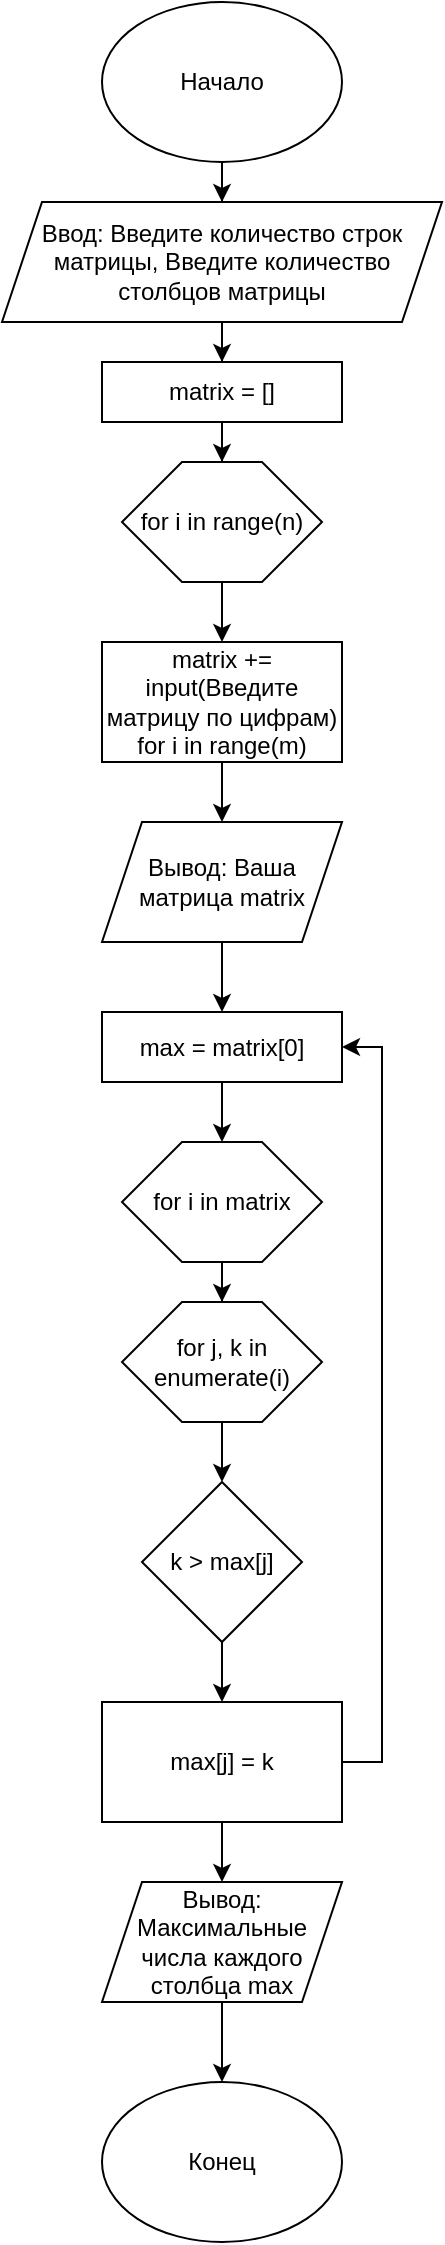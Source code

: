 <mxfile version="16.1.2" type="github">
  <diagram id="yjNZkYeU8WrBXPVQj4b4" name="Page-1">
    <mxGraphModel dx="782" dy="418" grid="1" gridSize="10" guides="1" tooltips="1" connect="1" arrows="1" fold="1" page="1" pageScale="1" pageWidth="827" pageHeight="1169" math="0" shadow="0">
      <root>
        <mxCell id="0" />
        <mxCell id="1" parent="0" />
        <mxCell id="InyR8bU4i2bVKwual0nm-14" style="edgeStyle=orthogonalEdgeStyle;rounded=0;orthogonalLoop=1;jettySize=auto;html=1;entryX=0.5;entryY=0;entryDx=0;entryDy=0;" edge="1" parent="1" source="InyR8bU4i2bVKwual0nm-1" target="InyR8bU4i2bVKwual0nm-2">
          <mxGeometry relative="1" as="geometry" />
        </mxCell>
        <mxCell id="InyR8bU4i2bVKwual0nm-1" value="Начало" style="ellipse;whiteSpace=wrap;html=1;" vertex="1" parent="1">
          <mxGeometry x="340" y="20" width="120" height="80" as="geometry" />
        </mxCell>
        <mxCell id="InyR8bU4i2bVKwual0nm-15" style="edgeStyle=orthogonalEdgeStyle;rounded=0;orthogonalLoop=1;jettySize=auto;html=1;entryX=0.5;entryY=0;entryDx=0;entryDy=0;" edge="1" parent="1" source="InyR8bU4i2bVKwual0nm-2" target="InyR8bU4i2bVKwual0nm-3">
          <mxGeometry relative="1" as="geometry" />
        </mxCell>
        <mxCell id="InyR8bU4i2bVKwual0nm-2" value="Ввод: Введите количество строк матрицы, Введите количество столбцов матрицы" style="shape=parallelogram;perimeter=parallelogramPerimeter;whiteSpace=wrap;html=1;fixedSize=1;" vertex="1" parent="1">
          <mxGeometry x="290" y="120" width="220" height="60" as="geometry" />
        </mxCell>
        <mxCell id="InyR8bU4i2bVKwual0nm-16" style="edgeStyle=orthogonalEdgeStyle;rounded=0;orthogonalLoop=1;jettySize=auto;html=1;entryX=0.5;entryY=0;entryDx=0;entryDy=0;entryPerimeter=0;" edge="1" parent="1" source="InyR8bU4i2bVKwual0nm-3" target="InyR8bU4i2bVKwual0nm-4">
          <mxGeometry relative="1" as="geometry" />
        </mxCell>
        <mxCell id="InyR8bU4i2bVKwual0nm-3" value="matrix = []" style="rounded=0;whiteSpace=wrap;html=1;" vertex="1" parent="1">
          <mxGeometry x="340" y="200" width="120" height="30" as="geometry" />
        </mxCell>
        <mxCell id="InyR8bU4i2bVKwual0nm-17" style="edgeStyle=orthogonalEdgeStyle;rounded=0;orthogonalLoop=1;jettySize=auto;html=1;entryX=0.5;entryY=0;entryDx=0;entryDy=0;" edge="1" parent="1" source="InyR8bU4i2bVKwual0nm-4" target="InyR8bU4i2bVKwual0nm-5">
          <mxGeometry relative="1" as="geometry" />
        </mxCell>
        <mxCell id="InyR8bU4i2bVKwual0nm-4" value="for i in range(n)" style="whiteSpace=wrap;html=1;shape=mxgraph.basic.octagon2;align=center;verticalAlign=middle;dx=15;" vertex="1" parent="1">
          <mxGeometry x="350" y="250" width="100" height="60" as="geometry" />
        </mxCell>
        <mxCell id="InyR8bU4i2bVKwual0nm-18" style="edgeStyle=orthogonalEdgeStyle;rounded=0;orthogonalLoop=1;jettySize=auto;html=1;entryX=0.5;entryY=0;entryDx=0;entryDy=0;" edge="1" parent="1" source="InyR8bU4i2bVKwual0nm-5" target="InyR8bU4i2bVKwual0nm-6">
          <mxGeometry relative="1" as="geometry" />
        </mxCell>
        <mxCell id="InyR8bU4i2bVKwual0nm-5" value="matrix += input(Введите матрицу по цифрам) for i in range(m)" style="rounded=0;whiteSpace=wrap;html=1;" vertex="1" parent="1">
          <mxGeometry x="340" y="340" width="120" height="60" as="geometry" />
        </mxCell>
        <mxCell id="InyR8bU4i2bVKwual0nm-19" style="edgeStyle=orthogonalEdgeStyle;rounded=0;orthogonalLoop=1;jettySize=auto;html=1;entryX=0.5;entryY=0;entryDx=0;entryDy=0;" edge="1" parent="1" source="InyR8bU4i2bVKwual0nm-6" target="InyR8bU4i2bVKwual0nm-7">
          <mxGeometry relative="1" as="geometry" />
        </mxCell>
        <mxCell id="InyR8bU4i2bVKwual0nm-6" value="Вывод: Ваша матрица matrix" style="shape=parallelogram;perimeter=parallelogramPerimeter;whiteSpace=wrap;html=1;fixedSize=1;" vertex="1" parent="1">
          <mxGeometry x="340" y="430" width="120" height="60" as="geometry" />
        </mxCell>
        <mxCell id="InyR8bU4i2bVKwual0nm-20" style="edgeStyle=orthogonalEdgeStyle;rounded=0;orthogonalLoop=1;jettySize=auto;html=1;" edge="1" parent="1" source="InyR8bU4i2bVKwual0nm-7" target="InyR8bU4i2bVKwual0nm-8">
          <mxGeometry relative="1" as="geometry" />
        </mxCell>
        <mxCell id="InyR8bU4i2bVKwual0nm-7" value="max = matrix[0]" style="rounded=0;whiteSpace=wrap;html=1;" vertex="1" parent="1">
          <mxGeometry x="340" y="525" width="120" height="35" as="geometry" />
        </mxCell>
        <mxCell id="InyR8bU4i2bVKwual0nm-21" style="edgeStyle=orthogonalEdgeStyle;rounded=0;orthogonalLoop=1;jettySize=auto;html=1;entryX=0.5;entryY=0;entryDx=0;entryDy=0;entryPerimeter=0;" edge="1" parent="1" source="InyR8bU4i2bVKwual0nm-8" target="InyR8bU4i2bVKwual0nm-9">
          <mxGeometry relative="1" as="geometry" />
        </mxCell>
        <mxCell id="InyR8bU4i2bVKwual0nm-8" value="for i in matrix" style="whiteSpace=wrap;html=1;shape=mxgraph.basic.octagon2;align=center;verticalAlign=middle;dx=15;" vertex="1" parent="1">
          <mxGeometry x="350" y="590" width="100" height="60" as="geometry" />
        </mxCell>
        <mxCell id="InyR8bU4i2bVKwual0nm-22" style="edgeStyle=orthogonalEdgeStyle;rounded=0;orthogonalLoop=1;jettySize=auto;html=1;entryX=0.5;entryY=0;entryDx=0;entryDy=0;" edge="1" parent="1" source="InyR8bU4i2bVKwual0nm-9" target="InyR8bU4i2bVKwual0nm-10">
          <mxGeometry relative="1" as="geometry" />
        </mxCell>
        <mxCell id="InyR8bU4i2bVKwual0nm-9" value="for j, k in enumerate(i)" style="whiteSpace=wrap;html=1;shape=mxgraph.basic.octagon2;align=center;verticalAlign=middle;dx=15;" vertex="1" parent="1">
          <mxGeometry x="350" y="670" width="100" height="60" as="geometry" />
        </mxCell>
        <mxCell id="InyR8bU4i2bVKwual0nm-23" style="edgeStyle=orthogonalEdgeStyle;rounded=0;orthogonalLoop=1;jettySize=auto;html=1;entryX=0.5;entryY=0;entryDx=0;entryDy=0;" edge="1" parent="1" source="InyR8bU4i2bVKwual0nm-10" target="InyR8bU4i2bVKwual0nm-11">
          <mxGeometry relative="1" as="geometry" />
        </mxCell>
        <mxCell id="InyR8bU4i2bVKwual0nm-10" value="k &amp;gt; max[j]" style="rhombus;whiteSpace=wrap;html=1;" vertex="1" parent="1">
          <mxGeometry x="360" y="760" width="80" height="80" as="geometry" />
        </mxCell>
        <mxCell id="InyR8bU4i2bVKwual0nm-24" style="edgeStyle=orthogonalEdgeStyle;rounded=0;orthogonalLoop=1;jettySize=auto;html=1;" edge="1" parent="1" source="InyR8bU4i2bVKwual0nm-11" target="InyR8bU4i2bVKwual0nm-12">
          <mxGeometry relative="1" as="geometry" />
        </mxCell>
        <mxCell id="InyR8bU4i2bVKwual0nm-26" style="edgeStyle=orthogonalEdgeStyle;rounded=0;orthogonalLoop=1;jettySize=auto;html=1;entryX=1;entryY=0.5;entryDx=0;entryDy=0;" edge="1" parent="1" source="InyR8bU4i2bVKwual0nm-11" target="InyR8bU4i2bVKwual0nm-7">
          <mxGeometry relative="1" as="geometry">
            <Array as="points">
              <mxPoint x="480" y="900" />
              <mxPoint x="480" y="543" />
            </Array>
          </mxGeometry>
        </mxCell>
        <mxCell id="InyR8bU4i2bVKwual0nm-11" value="max[j] = k" style="rounded=0;whiteSpace=wrap;html=1;" vertex="1" parent="1">
          <mxGeometry x="340" y="870" width="120" height="60" as="geometry" />
        </mxCell>
        <mxCell id="InyR8bU4i2bVKwual0nm-25" style="edgeStyle=orthogonalEdgeStyle;rounded=0;orthogonalLoop=1;jettySize=auto;html=1;entryX=0.5;entryY=0;entryDx=0;entryDy=0;" edge="1" parent="1" source="InyR8bU4i2bVKwual0nm-12" target="InyR8bU4i2bVKwual0nm-13">
          <mxGeometry relative="1" as="geometry" />
        </mxCell>
        <mxCell id="InyR8bU4i2bVKwual0nm-12" value="Вывод: Максимальные числа каждого столбца max" style="shape=parallelogram;perimeter=parallelogramPerimeter;whiteSpace=wrap;html=1;fixedSize=1;" vertex="1" parent="1">
          <mxGeometry x="340" y="960" width="120" height="60" as="geometry" />
        </mxCell>
        <mxCell id="InyR8bU4i2bVKwual0nm-13" value="Конец" style="ellipse;whiteSpace=wrap;html=1;" vertex="1" parent="1">
          <mxGeometry x="340" y="1060" width="120" height="80" as="geometry" />
        </mxCell>
      </root>
    </mxGraphModel>
  </diagram>
</mxfile>

